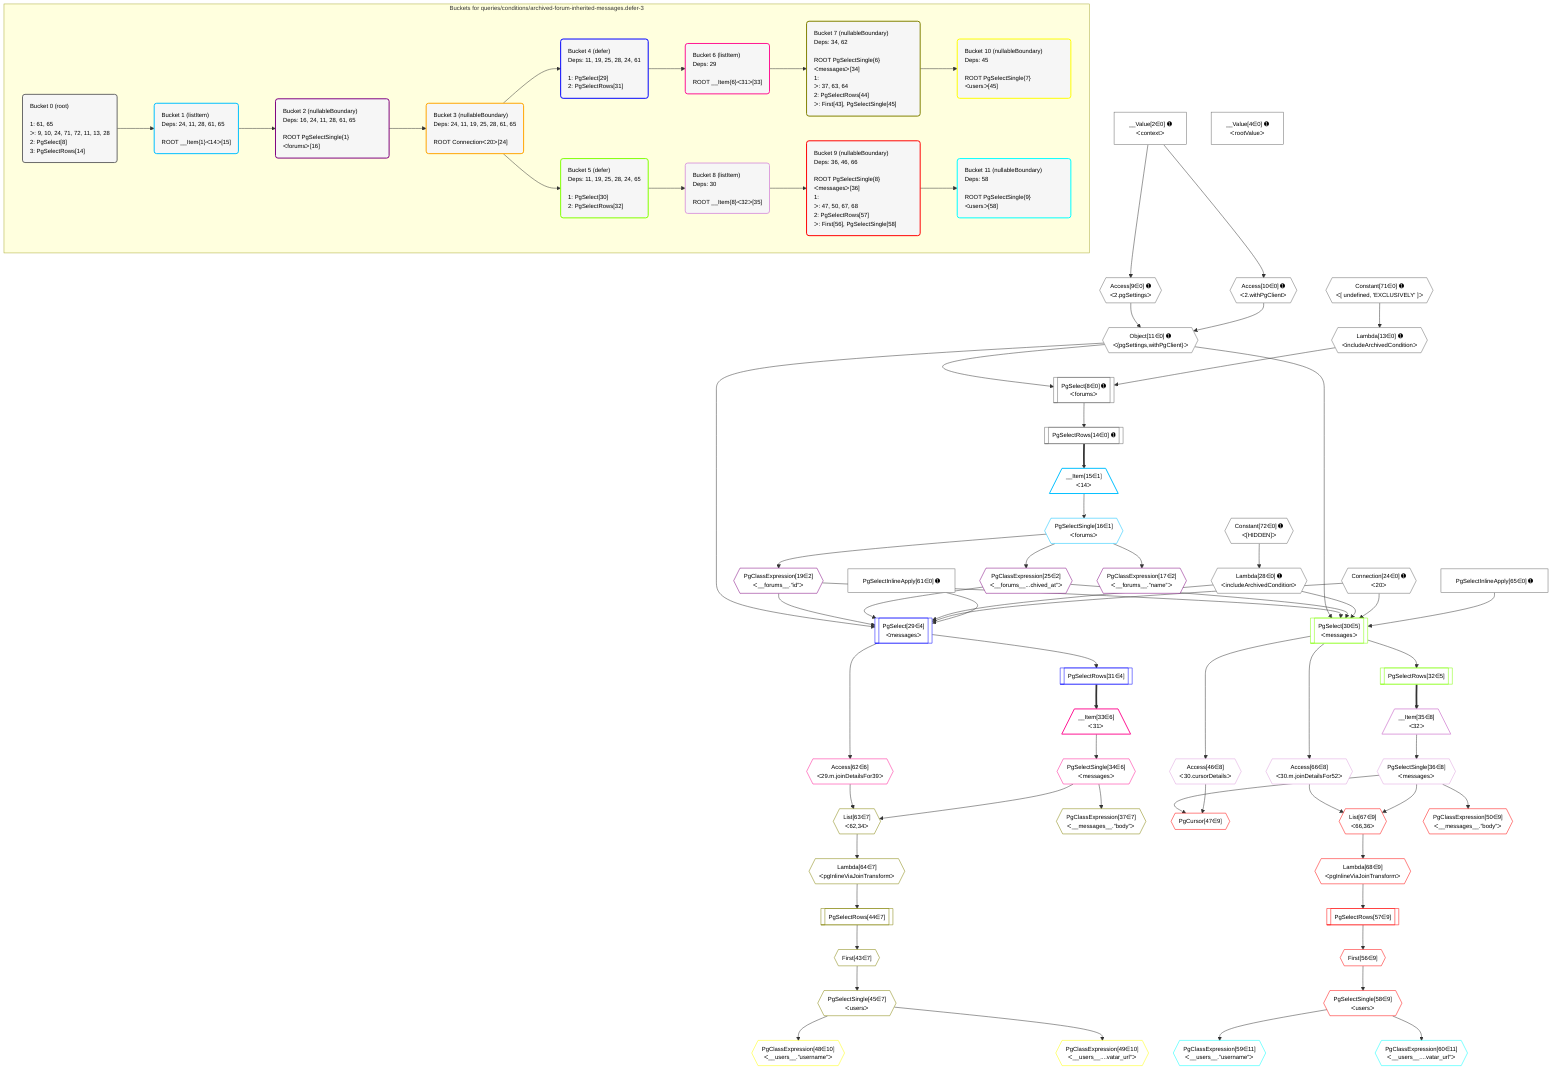 %%{init: {'themeVariables': { 'fontSize': '12px'}}}%%
graph TD
    classDef path fill:#eee,stroke:#000,color:#000
    classDef plan fill:#fff,stroke-width:1px,color:#000
    classDef itemplan fill:#fff,stroke-width:2px,color:#000
    classDef unbatchedplan fill:#dff,stroke-width:1px,color:#000
    classDef sideeffectplan fill:#fcc,stroke-width:2px,color:#000
    classDef bucket fill:#f6f6f6,color:#000,stroke-width:2px,text-align:left

    subgraph "Buckets for queries/conditions/archived-forum-inherited-messages.defer-3"
    Bucket0("Bucket 0 (root)<br /><br />1: 61, 65<br />ᐳ: 9, 10, 24, 71, 72, 11, 13, 28<br />2: PgSelect[8]<br />3: PgSelectRows[14]"):::bucket
    Bucket1("Bucket 1 (listItem)<br />Deps: 24, 11, 28, 61, 65<br /><br />ROOT __Item{1}ᐸ14ᐳ[15]"):::bucket
    Bucket2("Bucket 2 (nullableBoundary)<br />Deps: 16, 24, 11, 28, 61, 65<br /><br />ROOT PgSelectSingle{1}ᐸforumsᐳ[16]"):::bucket
    Bucket3("Bucket 3 (nullableBoundary)<br />Deps: 24, 11, 19, 25, 28, 61, 65<br /><br />ROOT Connectionᐸ20ᐳ[24]"):::bucket
    Bucket4("Bucket 4 (defer)<br />Deps: 11, 19, 25, 28, 24, 61<br /><br />1: PgSelect[29]<br />2: PgSelectRows[31]"):::bucket
    Bucket5("Bucket 5 (defer)<br />Deps: 11, 19, 25, 28, 24, 65<br /><br />1: PgSelect[30]<br />2: PgSelectRows[32]"):::bucket
    Bucket6("Bucket 6 (listItem)<br />Deps: 29<br /><br />ROOT __Item{6}ᐸ31ᐳ[33]"):::bucket
    Bucket7("Bucket 7 (nullableBoundary)<br />Deps: 34, 62<br /><br />ROOT PgSelectSingle{6}ᐸmessagesᐳ[34]<br />1: <br />ᐳ: 37, 63, 64<br />2: PgSelectRows[44]<br />ᐳ: First[43], PgSelectSingle[45]"):::bucket
    Bucket8("Bucket 8 (listItem)<br />Deps: 30<br /><br />ROOT __Item{8}ᐸ32ᐳ[35]"):::bucket
    Bucket9("Bucket 9 (nullableBoundary)<br />Deps: 36, 46, 66<br /><br />ROOT PgSelectSingle{8}ᐸmessagesᐳ[36]<br />1: <br />ᐳ: 47, 50, 67, 68<br />2: PgSelectRows[57]<br />ᐳ: First[56], PgSelectSingle[58]"):::bucket
    Bucket10("Bucket 10 (nullableBoundary)<br />Deps: 45<br /><br />ROOT PgSelectSingle{7}ᐸusersᐳ[45]"):::bucket
    Bucket11("Bucket 11 (nullableBoundary)<br />Deps: 58<br /><br />ROOT PgSelectSingle{9}ᐸusersᐳ[58]"):::bucket
    end
    Bucket0 --> Bucket1
    Bucket1 --> Bucket2
    Bucket2 --> Bucket3
    Bucket3 --> Bucket4 & Bucket5
    Bucket4 --> Bucket6
    Bucket5 --> Bucket8
    Bucket6 --> Bucket7
    Bucket7 --> Bucket10
    Bucket8 --> Bucket9
    Bucket9 --> Bucket11

    %% plan dependencies
    PgSelect8[["PgSelect[8∈0] ➊<br />ᐸforumsᐳ"]]:::plan
    Object11{{"Object[11∈0] ➊<br />ᐸ{pgSettings,withPgClient}ᐳ"}}:::plan
    Lambda13{{"Lambda[13∈0] ➊<br />ᐸincludeArchivedConditionᐳ"}}:::plan
    Object11 & Lambda13 --> PgSelect8
    Access9{{"Access[9∈0] ➊<br />ᐸ2.pgSettingsᐳ"}}:::plan
    Access10{{"Access[10∈0] ➊<br />ᐸ2.withPgClientᐳ"}}:::plan
    Access9 & Access10 --> Object11
    __Value2["__Value[2∈0] ➊<br />ᐸcontextᐳ"]:::plan
    __Value2 --> Access9
    __Value2 --> Access10
    Constant71{{"Constant[71∈0] ➊<br />ᐸ[ undefined, 'EXCLUSIVELY' ]ᐳ"}}:::plan
    Constant71 --> Lambda13
    PgSelectRows14[["PgSelectRows[14∈0] ➊"]]:::plan
    PgSelect8 --> PgSelectRows14
    Lambda28{{"Lambda[28∈0] ➊<br />ᐸincludeArchivedConditionᐳ"}}:::plan
    Constant72{{"Constant[72∈0] ➊<br />ᐸ[HIDDEN]ᐳ"}}:::plan
    Constant72 --> Lambda28
    __Value4["__Value[4∈0] ➊<br />ᐸrootValueᐳ"]:::plan
    Connection24{{"Connection[24∈0] ➊<br />ᐸ20ᐳ"}}:::plan
    PgSelectInlineApply61["PgSelectInlineApply[61∈0] ➊"]:::plan
    PgSelectInlineApply65["PgSelectInlineApply[65∈0] ➊"]:::plan
    __Item15[/"__Item[15∈1]<br />ᐸ14ᐳ"\]:::itemplan
    PgSelectRows14 ==> __Item15
    PgSelectSingle16{{"PgSelectSingle[16∈1]<br />ᐸforumsᐳ"}}:::plan
    __Item15 --> PgSelectSingle16
    PgClassExpression17{{"PgClassExpression[17∈2]<br />ᐸ__forums__.”name”ᐳ"}}:::plan
    PgSelectSingle16 --> PgClassExpression17
    PgClassExpression19{{"PgClassExpression[19∈2]<br />ᐸ__forums__.”id”ᐳ"}}:::plan
    PgSelectSingle16 --> PgClassExpression19
    PgClassExpression25{{"PgClassExpression[25∈2]<br />ᐸ__forums__...chived_at”ᐳ"}}:::plan
    PgSelectSingle16 --> PgClassExpression25
    PgSelect29[["PgSelect[29∈4]<br />ᐸmessagesᐳ"]]:::plan
    Object11 & PgClassExpression19 & PgClassExpression25 & Lambda28 & Connection24 & PgSelectInlineApply61 --> PgSelect29
    PgSelectRows31[["PgSelectRows[31∈4]"]]:::plan
    PgSelect29 --> PgSelectRows31
    __Item33[/"__Item[33∈6]<br />ᐸ31ᐳ"\]:::itemplan
    PgSelectRows31 ==> __Item33
    PgSelectSingle34{{"PgSelectSingle[34∈6]<br />ᐸmessagesᐳ"}}:::plan
    __Item33 --> PgSelectSingle34
    Access62{{"Access[62∈6]<br />ᐸ29.m.joinDetailsFor39ᐳ"}}:::plan
    PgSelect29 --> Access62
    List63{{"List[63∈7]<br />ᐸ62,34ᐳ"}}:::plan
    Access62 & PgSelectSingle34 --> List63
    PgClassExpression37{{"PgClassExpression[37∈7]<br />ᐸ__messages__.”body”ᐳ"}}:::plan
    PgSelectSingle34 --> PgClassExpression37
    First43{{"First[43∈7]"}}:::plan
    PgSelectRows44[["PgSelectRows[44∈7]"]]:::plan
    PgSelectRows44 --> First43
    Lambda64{{"Lambda[64∈7]<br />ᐸpgInlineViaJoinTransformᐳ"}}:::plan
    Lambda64 --> PgSelectRows44
    PgSelectSingle45{{"PgSelectSingle[45∈7]<br />ᐸusersᐳ"}}:::plan
    First43 --> PgSelectSingle45
    List63 --> Lambda64
    PgClassExpression48{{"PgClassExpression[48∈10]<br />ᐸ__users__.”username”ᐳ"}}:::plan
    PgSelectSingle45 --> PgClassExpression48
    PgClassExpression49{{"PgClassExpression[49∈10]<br />ᐸ__users__....vatar_url”ᐳ"}}:::plan
    PgSelectSingle45 --> PgClassExpression49
    PgSelect30[["PgSelect[30∈5]<br />ᐸmessagesᐳ"]]:::plan
    Object11 & PgClassExpression19 & PgClassExpression25 & Lambda28 & Connection24 & PgSelectInlineApply65 --> PgSelect30
    PgSelectRows32[["PgSelectRows[32∈5]"]]:::plan
    PgSelect30 --> PgSelectRows32
    __Item35[/"__Item[35∈8]<br />ᐸ32ᐳ"\]:::itemplan
    PgSelectRows32 ==> __Item35
    PgSelectSingle36{{"PgSelectSingle[36∈8]<br />ᐸmessagesᐳ"}}:::plan
    __Item35 --> PgSelectSingle36
    Access46{{"Access[46∈8]<br />ᐸ30.cursorDetailsᐳ"}}:::plan
    PgSelect30 --> Access46
    Access66{{"Access[66∈8]<br />ᐸ30.m.joinDetailsFor52ᐳ"}}:::plan
    PgSelect30 --> Access66
    PgCursor47{{"PgCursor[47∈9]"}}:::plan
    PgSelectSingle36 & Access46 --> PgCursor47
    List67{{"List[67∈9]<br />ᐸ66,36ᐳ"}}:::plan
    Access66 & PgSelectSingle36 --> List67
    PgClassExpression50{{"PgClassExpression[50∈9]<br />ᐸ__messages__.”body”ᐳ"}}:::plan
    PgSelectSingle36 --> PgClassExpression50
    First56{{"First[56∈9]"}}:::plan
    PgSelectRows57[["PgSelectRows[57∈9]"]]:::plan
    PgSelectRows57 --> First56
    Lambda68{{"Lambda[68∈9]<br />ᐸpgInlineViaJoinTransformᐳ"}}:::plan
    Lambda68 --> PgSelectRows57
    PgSelectSingle58{{"PgSelectSingle[58∈9]<br />ᐸusersᐳ"}}:::plan
    First56 --> PgSelectSingle58
    List67 --> Lambda68
    PgClassExpression59{{"PgClassExpression[59∈11]<br />ᐸ__users__.”username”ᐳ"}}:::plan
    PgSelectSingle58 --> PgClassExpression59
    PgClassExpression60{{"PgClassExpression[60∈11]<br />ᐸ__users__....vatar_url”ᐳ"}}:::plan
    PgSelectSingle58 --> PgClassExpression60

    %% define steps
    classDef bucket0 stroke:#696969
    class Bucket0,__Value2,__Value4,PgSelect8,Access9,Access10,Object11,Lambda13,PgSelectRows14,Connection24,Lambda28,PgSelectInlineApply61,PgSelectInlineApply65,Constant71,Constant72 bucket0
    classDef bucket1 stroke:#00bfff
    class Bucket1,__Item15,PgSelectSingle16 bucket1
    classDef bucket2 stroke:#7f007f
    class Bucket2,PgClassExpression17,PgClassExpression19,PgClassExpression25 bucket2
    classDef bucket3 stroke:#ffa500
    class Bucket3 bucket3
    classDef bucket4 stroke:#0000ff
    class Bucket4,PgSelect29,PgSelectRows31 bucket4
    classDef bucket5 stroke:#7fff00
    class Bucket5,PgSelect30,PgSelectRows32 bucket5
    classDef bucket6 stroke:#ff1493
    class Bucket6,__Item33,PgSelectSingle34,Access62 bucket6
    classDef bucket7 stroke:#808000
    class Bucket7,PgClassExpression37,First43,PgSelectRows44,PgSelectSingle45,List63,Lambda64 bucket7
    classDef bucket8 stroke:#dda0dd
    class Bucket8,__Item35,PgSelectSingle36,Access46,Access66 bucket8
    classDef bucket9 stroke:#ff0000
    class Bucket9,PgCursor47,PgClassExpression50,First56,PgSelectRows57,PgSelectSingle58,List67,Lambda68 bucket9
    classDef bucket10 stroke:#ffff00
    class Bucket10,PgClassExpression48,PgClassExpression49 bucket10
    classDef bucket11 stroke:#00ffff
    class Bucket11,PgClassExpression59,PgClassExpression60 bucket11